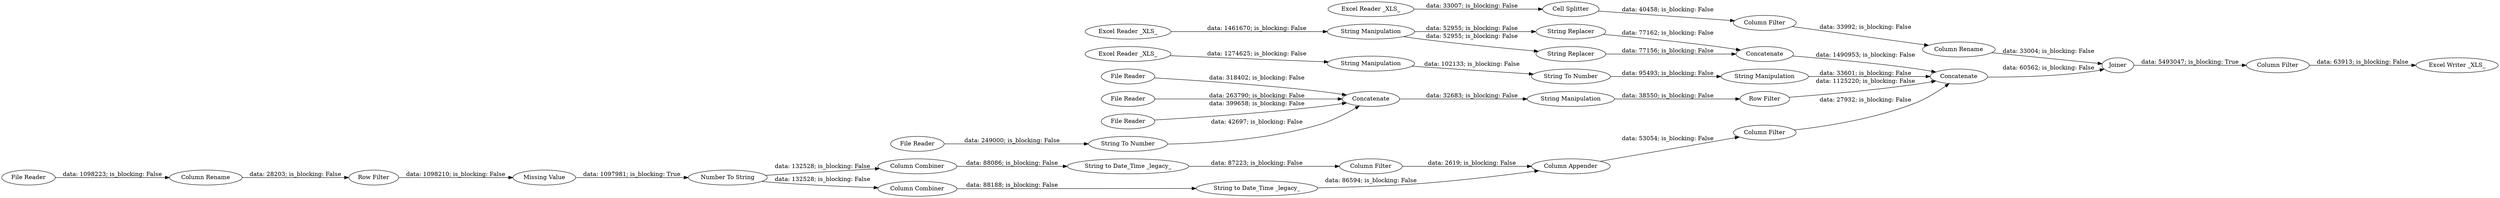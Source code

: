 digraph {
	"-5268564906119644156_23" [label="String to Date_Time _legacy_"]
	"-5268564906119644156_14" [label="String Replacer"]
	"-5268564906119644156_3" [label="File Reader"]
	"-5268564906119644156_26" [label="Column Appender"]
	"-5268564906119644156_9" [label="String Manipulation"]
	"-5268564906119644156_7" [label="Excel Reader _XLS_"]
	"-5268564906119644156_13" [label="String Replacer"]
	"-5268564906119644156_27" [label="Column Filter"]
	"-5268564906119644156_37" [label="Column Filter"]
	"-5268564906119644156_15" [label=Concatenate]
	"-5268564906119644156_22" [label="Column Combiner"]
	"-5268564906119644156_19" [label="Number To String"]
	"-5268564906119644156_29" [label="String To Number"]
	"-5268564906119644156_34" [label="Column Filter"]
	"-5268564906119644156_2" [label="File Reader"]
	"-5268564906119644156_21" [label="String to Date_Time _legacy_"]
	"-5268564906119644156_17" [label="Row Filter"]
	"-5268564906119644156_24" [label="Column Filter"]
	"-5268564906119644156_33" [label="Cell Splitter"]
	"-5268564906119644156_38" [label="Excel Writer _XLS_"]
	"-5268564906119644156_1" [label="File Reader"]
	"-5268564906119644156_30" [label="String Manipulation"]
	"-5268564906119644156_16" [label="Column Rename"]
	"-5268564906119644156_11" [label="String Manipulation"]
	"-5268564906119644156_4" [label="File Reader"]
	"-5268564906119644156_12" [label="Excel Reader _XLS_"]
	"-5268564906119644156_5" [label="File Reader"]
	"-5268564906119644156_8" [label=Concatenate]
	"-5268564906119644156_18" [label="Missing Value"]
	"-5268564906119644156_47" [label=Concatenate]
	"-5268564906119644156_20" [label="Column Combiner"]
	"-5268564906119644156_10" [label="Row Filter"]
	"-5268564906119644156_28" [label="String Manipulation"]
	"-5268564906119644156_36" [label=Joiner]
	"-5268564906119644156_46" [label="String To Number"]
	"-5268564906119644156_35" [label="Column Rename"]
	"-5268564906119644156_32" [label="Excel Reader _XLS_"]
	"-5268564906119644156_17" -> "-5268564906119644156_18" [label="data: 1098210; is_blocking: False"]
	"-5268564906119644156_13" -> "-5268564906119644156_15" [label="data: 77156; is_blocking: False"]
	"-5268564906119644156_18" -> "-5268564906119644156_19" [label="data: 1097981; is_blocking: True"]
	"-5268564906119644156_33" -> "-5268564906119644156_34" [label="data: 40458; is_blocking: False"]
	"-5268564906119644156_29" -> "-5268564906119644156_30" [label="data: 95493; is_blocking: False"]
	"-5268564906119644156_37" -> "-5268564906119644156_38" [label="data: 63913; is_blocking: False"]
	"-5268564906119644156_3" -> "-5268564906119644156_8" [label="data: 318402; is_blocking: False"]
	"-5268564906119644156_9" -> "-5268564906119644156_10" [label="data: 38550; is_blocking: False"]
	"-5268564906119644156_16" -> "-5268564906119644156_17" [label="data: 28203; is_blocking: False"]
	"-5268564906119644156_4" -> "-5268564906119644156_8" [label="data: 399658; is_blocking: False"]
	"-5268564906119644156_11" -> "-5268564906119644156_13" [label="data: 52955; is_blocking: False"]
	"-5268564906119644156_32" -> "-5268564906119644156_33" [label="data: 33007; is_blocking: False"]
	"-5268564906119644156_47" -> "-5268564906119644156_36" [label="data: 60562; is_blocking: False"]
	"-5268564906119644156_15" -> "-5268564906119644156_47" [label="data: 1490953; is_blocking: False"]
	"-5268564906119644156_8" -> "-5268564906119644156_9" [label="data: 32683; is_blocking: False"]
	"-5268564906119644156_28" -> "-5268564906119644156_29" [label="data: 102133; is_blocking: False"]
	"-5268564906119644156_36" -> "-5268564906119644156_37" [label="data: 5493047; is_blocking: True"]
	"-5268564906119644156_11" -> "-5268564906119644156_14" [label="data: 52955; is_blocking: False"]
	"-5268564906119644156_19" -> "-5268564906119644156_22" [label="data: 132528; is_blocking: False"]
	"-5268564906119644156_7" -> "-5268564906119644156_28" [label="data: 1274625; is_blocking: False"]
	"-5268564906119644156_34" -> "-5268564906119644156_35" [label="data: 33992; is_blocking: False"]
	"-5268564906119644156_23" -> "-5268564906119644156_24" [label="data: 87223; is_blocking: False"]
	"-5268564906119644156_46" -> "-5268564906119644156_8" [label="data: 42697; is_blocking: False"]
	"-5268564906119644156_10" -> "-5268564906119644156_47" [label="data: 1125220; is_blocking: False"]
	"-5268564906119644156_12" -> "-5268564906119644156_11" [label="data: 1461670; is_blocking: False"]
	"-5268564906119644156_2" -> "-5268564906119644156_8" [label="data: 263790; is_blocking: False"]
	"-5268564906119644156_14" -> "-5268564906119644156_15" [label="data: 77162; is_blocking: False"]
	"-5268564906119644156_26" -> "-5268564906119644156_27" [label="data: 53054; is_blocking: False"]
	"-5268564906119644156_24" -> "-5268564906119644156_26" [label="data: 2619; is_blocking: False"]
	"-5268564906119644156_30" -> "-5268564906119644156_47" [label="data: 33601; is_blocking: False"]
	"-5268564906119644156_1" -> "-5268564906119644156_46" [label="data: 249000; is_blocking: False"]
	"-5268564906119644156_20" -> "-5268564906119644156_21" [label="data: 88188; is_blocking: False"]
	"-5268564906119644156_19" -> "-5268564906119644156_20" [label="data: 132528; is_blocking: False"]
	"-5268564906119644156_22" -> "-5268564906119644156_23" [label="data: 88086; is_blocking: False"]
	"-5268564906119644156_35" -> "-5268564906119644156_36" [label="data: 33004; is_blocking: False"]
	"-5268564906119644156_21" -> "-5268564906119644156_26" [label="data: 86594; is_blocking: False"]
	"-5268564906119644156_27" -> "-5268564906119644156_47" [label="data: 27932; is_blocking: False"]
	"-5268564906119644156_5" -> "-5268564906119644156_16" [label="data: 1098223; is_blocking: False"]
	rankdir=LR
}
